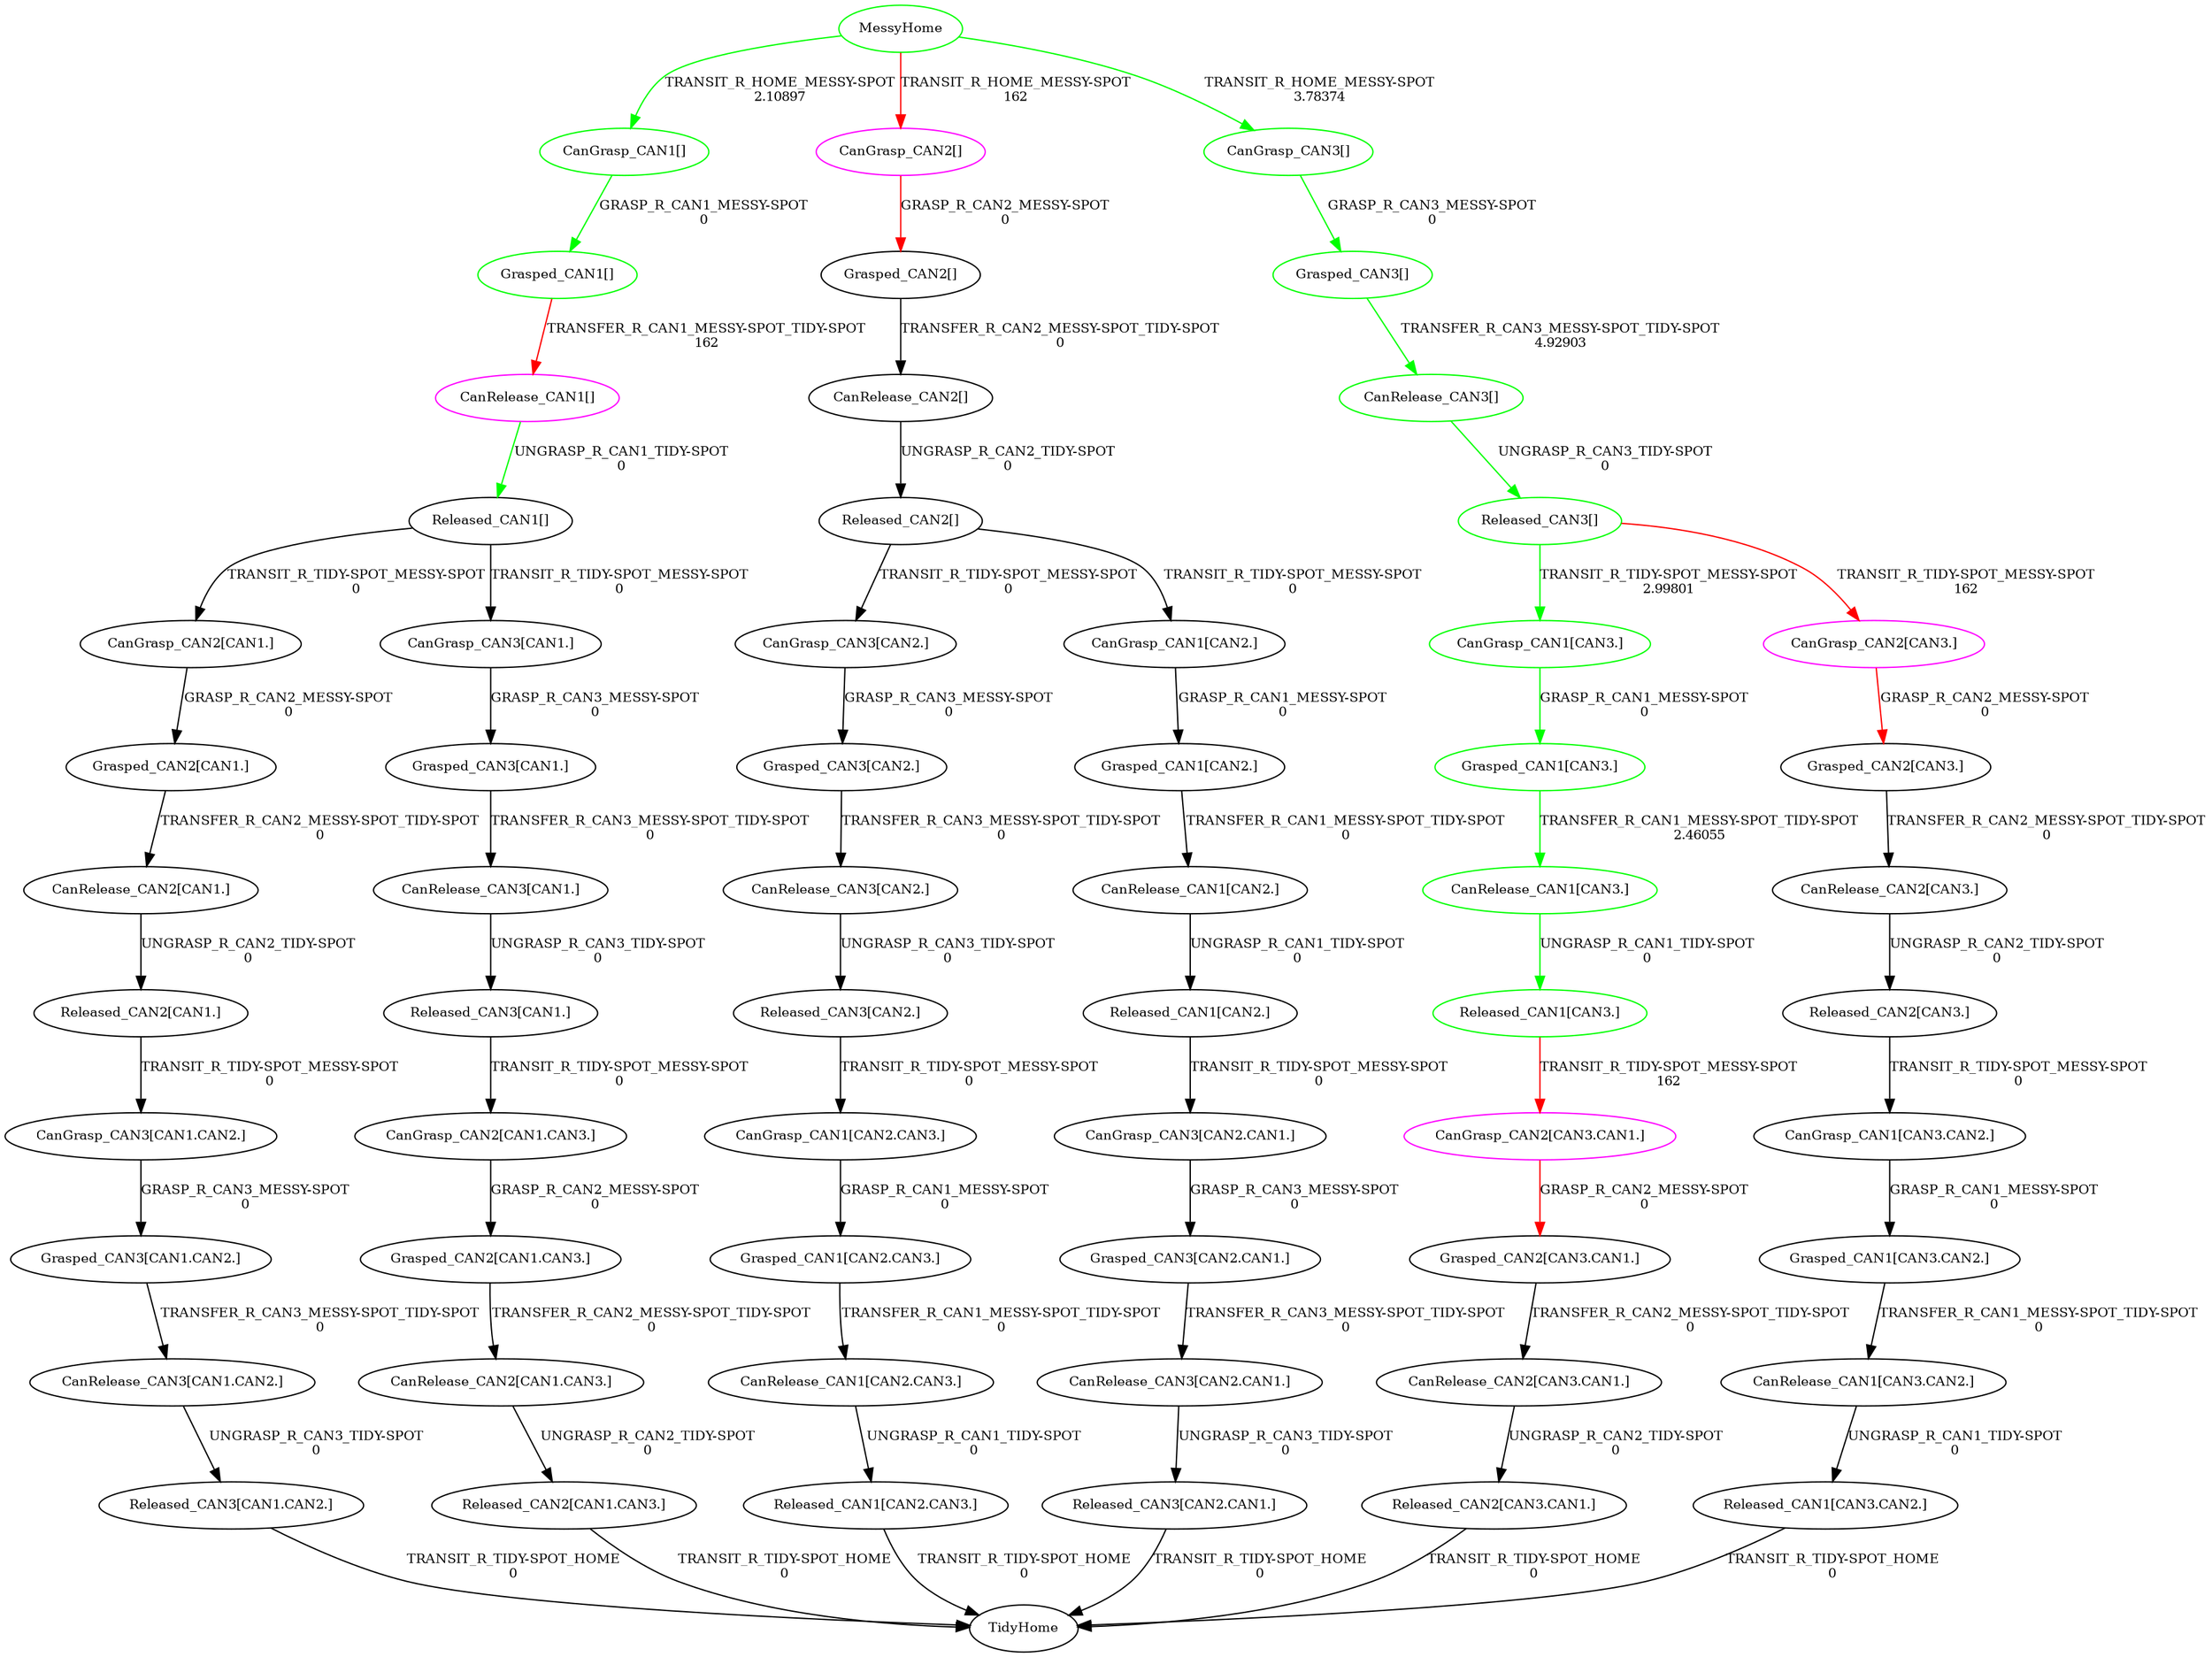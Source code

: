 digraph G {
0[label="MessyHome",fontsize="10",color="green"];
1[label="TidyHome",fontsize="10"];
2[label="CanGrasp_CAN1[]",fontsize="10",color="green"];
3[label="Grasped_CAN1[]",fontsize="10",color="green"];
4[label="CanRelease_CAN1[]",fontsize="10",color="magenta"];
5[label="Released_CAN1[]",fontsize="10"];
6[label="CanGrasp_CAN2[CAN1.]",fontsize="10"];
7[label="Grasped_CAN2[CAN1.]",fontsize="10"];
8[label="CanRelease_CAN2[CAN1.]",fontsize="10"];
9[label="Released_CAN2[CAN1.]",fontsize="10"];
10[label="CanGrasp_CAN3[CAN1.CAN2.]",fontsize="10"];
11[label="Grasped_CAN3[CAN1.CAN2.]",fontsize="10"];
12[label="CanRelease_CAN3[CAN1.CAN2.]",fontsize="10"];
13[label="Released_CAN3[CAN1.CAN2.]",fontsize="10"];
14[label="CanGrasp_CAN3[CAN1.]",fontsize="10"];
15[label="Grasped_CAN3[CAN1.]",fontsize="10"];
16[label="CanRelease_CAN3[CAN1.]",fontsize="10"];
17[label="Released_CAN3[CAN1.]",fontsize="10"];
18[label="CanGrasp_CAN2[CAN1.CAN3.]",fontsize="10"];
19[label="Grasped_CAN2[CAN1.CAN3.]",fontsize="10"];
20[label="CanRelease_CAN2[CAN1.CAN3.]",fontsize="10"];
21[label="Released_CAN2[CAN1.CAN3.]",fontsize="10"];
22[label="CanGrasp_CAN2[]",fontsize="10",color="magenta"];
23[label="Grasped_CAN2[]",fontsize="10"];
24[label="CanRelease_CAN2[]",fontsize="10"];
25[label="Released_CAN2[]",fontsize="10"];
26[label="CanGrasp_CAN3[CAN2.]",fontsize="10"];
27[label="Grasped_CAN3[CAN2.]",fontsize="10"];
28[label="CanRelease_CAN3[CAN2.]",fontsize="10"];
29[label="Released_CAN3[CAN2.]",fontsize="10"];
30[label="CanGrasp_CAN1[CAN2.CAN3.]",fontsize="10"];
31[label="Grasped_CAN1[CAN2.CAN3.]",fontsize="10"];
32[label="CanRelease_CAN1[CAN2.CAN3.]",fontsize="10"];
33[label="Released_CAN1[CAN2.CAN3.]",fontsize="10"];
34[label="CanGrasp_CAN1[CAN2.]",fontsize="10"];
35[label="Grasped_CAN1[CAN2.]",fontsize="10"];
36[label="CanRelease_CAN1[CAN2.]",fontsize="10"];
37[label="Released_CAN1[CAN2.]",fontsize="10"];
38[label="CanGrasp_CAN3[CAN2.CAN1.]",fontsize="10"];
39[label="Grasped_CAN3[CAN2.CAN1.]",fontsize="10"];
40[label="CanRelease_CAN3[CAN2.CAN1.]",fontsize="10"];
41[label="Released_CAN3[CAN2.CAN1.]",fontsize="10"];
42[label="CanGrasp_CAN3[]",fontsize="10",color="green"];
43[label="Grasped_CAN3[]",fontsize="10",color="green"];
44[label="CanRelease_CAN3[]",fontsize="10",color="green"];
45[label="Released_CAN3[]",fontsize="10",color="green"];
46[label="CanGrasp_CAN1[CAN3.]",fontsize="10",color="green"];
47[label="Grasped_CAN1[CAN3.]",fontsize="10",color="green"];
48[label="CanRelease_CAN1[CAN3.]",fontsize="10",color="green"];
49[label="Released_CAN1[CAN3.]",fontsize="10",color="green"];
50[label="CanGrasp_CAN2[CAN3.CAN1.]",fontsize="10",color="magenta"];
51[label="Grasped_CAN2[CAN3.CAN1.]",fontsize="10"];
52[label="CanRelease_CAN2[CAN3.CAN1.]",fontsize="10"];
53[label="Released_CAN2[CAN3.CAN1.]",fontsize="10"];
54[label="CanGrasp_CAN2[CAN3.]",fontsize="10",color="magenta"];
55[label="Grasped_CAN2[CAN3.]",fontsize="10"];
56[label="CanRelease_CAN2[CAN3.]",fontsize="10"];
57[label="Released_CAN2[CAN3.]",fontsize="10"];
58[label="CanGrasp_CAN1[CAN3.CAN2.]",fontsize="10"];
59[label="Grasped_CAN1[CAN3.CAN2.]",fontsize="10"];
60[label="CanRelease_CAN1[CAN3.CAN2.]",fontsize="10"];
61[label="Released_CAN1[CAN3.CAN2.]",fontsize="10"];
0->2 [label="TRANSIT_R_HOME_MESSY-SPOT\n2.10897",fontsize="10",color="green"];
2->3 [label="GRASP_R_CAN1_MESSY-SPOT\n0",fontsize="10",color="green"];
3->4 [label="TRANSFER_R_CAN1_MESSY-SPOT_TIDY-SPOT\n162",fontsize="10",color="red"];
4->5 [label="UNGRASP_R_CAN1_TIDY-SPOT\n0",fontsize="10",color="green"];
5->6 [label="TRANSIT_R_TIDY-SPOT_MESSY-SPOT\n0",fontsize="10"];
6->7 [label="GRASP_R_CAN2_MESSY-SPOT\n0",fontsize="10"];
7->8 [label="TRANSFER_R_CAN2_MESSY-SPOT_TIDY-SPOT\n0",fontsize="10"];
8->9 [label="UNGRASP_R_CAN2_TIDY-SPOT\n0",fontsize="10"];
9->10 [label="TRANSIT_R_TIDY-SPOT_MESSY-SPOT\n0",fontsize="10"];
10->11 [label="GRASP_R_CAN3_MESSY-SPOT\n0",fontsize="10"];
11->12 [label="TRANSFER_R_CAN3_MESSY-SPOT_TIDY-SPOT\n0",fontsize="10"];
12->13 [label="UNGRASP_R_CAN3_TIDY-SPOT\n0",fontsize="10"];
13->1 [label="TRANSIT_R_TIDY-SPOT_HOME\n0",fontsize="10"];
5->14 [label="TRANSIT_R_TIDY-SPOT_MESSY-SPOT\n0",fontsize="10"];
14->15 [label="GRASP_R_CAN3_MESSY-SPOT\n0",fontsize="10"];
15->16 [label="TRANSFER_R_CAN3_MESSY-SPOT_TIDY-SPOT\n0",fontsize="10"];
16->17 [label="UNGRASP_R_CAN3_TIDY-SPOT\n0",fontsize="10"];
17->18 [label="TRANSIT_R_TIDY-SPOT_MESSY-SPOT\n0",fontsize="10"];
18->19 [label="GRASP_R_CAN2_MESSY-SPOT\n0",fontsize="10"];
19->20 [label="TRANSFER_R_CAN2_MESSY-SPOT_TIDY-SPOT\n0",fontsize="10"];
20->21 [label="UNGRASP_R_CAN2_TIDY-SPOT\n0",fontsize="10"];
21->1 [label="TRANSIT_R_TIDY-SPOT_HOME\n0",fontsize="10"];
0->22 [label="TRANSIT_R_HOME_MESSY-SPOT\n162",fontsize="10",color="red"];
22->23 [label="GRASP_R_CAN2_MESSY-SPOT\n0",fontsize="10",color="red"];
23->24 [label="TRANSFER_R_CAN2_MESSY-SPOT_TIDY-SPOT\n0",fontsize="10"];
24->25 [label="UNGRASP_R_CAN2_TIDY-SPOT\n0",fontsize="10"];
25->26 [label="TRANSIT_R_TIDY-SPOT_MESSY-SPOT\n0",fontsize="10"];
26->27 [label="GRASP_R_CAN3_MESSY-SPOT\n0",fontsize="10"];
27->28 [label="TRANSFER_R_CAN3_MESSY-SPOT_TIDY-SPOT\n0",fontsize="10"];
28->29 [label="UNGRASP_R_CAN3_TIDY-SPOT\n0",fontsize="10"];
29->30 [label="TRANSIT_R_TIDY-SPOT_MESSY-SPOT\n0",fontsize="10"];
30->31 [label="GRASP_R_CAN1_MESSY-SPOT\n0",fontsize="10"];
31->32 [label="TRANSFER_R_CAN1_MESSY-SPOT_TIDY-SPOT\n0",fontsize="10"];
32->33 [label="UNGRASP_R_CAN1_TIDY-SPOT\n0",fontsize="10"];
33->1 [label="TRANSIT_R_TIDY-SPOT_HOME\n0",fontsize="10"];
25->34 [label="TRANSIT_R_TIDY-SPOT_MESSY-SPOT\n0",fontsize="10"];
34->35 [label="GRASP_R_CAN1_MESSY-SPOT\n0",fontsize="10"];
35->36 [label="TRANSFER_R_CAN1_MESSY-SPOT_TIDY-SPOT\n0",fontsize="10"];
36->37 [label="UNGRASP_R_CAN1_TIDY-SPOT\n0",fontsize="10"];
37->38 [label="TRANSIT_R_TIDY-SPOT_MESSY-SPOT\n0",fontsize="10"];
38->39 [label="GRASP_R_CAN3_MESSY-SPOT\n0",fontsize="10"];
39->40 [label="TRANSFER_R_CAN3_MESSY-SPOT_TIDY-SPOT\n0",fontsize="10"];
40->41 [label="UNGRASP_R_CAN3_TIDY-SPOT\n0",fontsize="10"];
41->1 [label="TRANSIT_R_TIDY-SPOT_HOME\n0",fontsize="10"];
0->42 [label="TRANSIT_R_HOME_MESSY-SPOT\n3.78374",fontsize="10",color="green"];
42->43 [label="GRASP_R_CAN3_MESSY-SPOT\n0",fontsize="10",color="green"];
43->44 [label="TRANSFER_R_CAN3_MESSY-SPOT_TIDY-SPOT\n4.92903",fontsize="10",color="green"];
44->45 [label="UNGRASP_R_CAN3_TIDY-SPOT\n0",fontsize="10",color="green"];
45->46 [label="TRANSIT_R_TIDY-SPOT_MESSY-SPOT\n2.99801",fontsize="10",color="green"];
46->47 [label="GRASP_R_CAN1_MESSY-SPOT\n0",fontsize="10",color="green"];
47->48 [label="TRANSFER_R_CAN1_MESSY-SPOT_TIDY-SPOT\n2.46055",fontsize="10",color="green"];
48->49 [label="UNGRASP_R_CAN1_TIDY-SPOT\n0",fontsize="10",color="green"];
49->50 [label="TRANSIT_R_TIDY-SPOT_MESSY-SPOT\n162",fontsize="10",color="red"];
50->51 [label="GRASP_R_CAN2_MESSY-SPOT\n0",fontsize="10",color="red"];
51->52 [label="TRANSFER_R_CAN2_MESSY-SPOT_TIDY-SPOT\n0",fontsize="10"];
52->53 [label="UNGRASP_R_CAN2_TIDY-SPOT\n0",fontsize="10"];
53->1 [label="TRANSIT_R_TIDY-SPOT_HOME\n0",fontsize="10"];
45->54 [label="TRANSIT_R_TIDY-SPOT_MESSY-SPOT\n162",fontsize="10",color="red"];
54->55 [label="GRASP_R_CAN2_MESSY-SPOT\n0",fontsize="10",color="red"];
55->56 [label="TRANSFER_R_CAN2_MESSY-SPOT_TIDY-SPOT\n0",fontsize="10"];
56->57 [label="UNGRASP_R_CAN2_TIDY-SPOT\n0",fontsize="10"];
57->58 [label="TRANSIT_R_TIDY-SPOT_MESSY-SPOT\n0",fontsize="10"];
58->59 [label="GRASP_R_CAN1_MESSY-SPOT\n0",fontsize="10"];
59->60 [label="TRANSFER_R_CAN1_MESSY-SPOT_TIDY-SPOT\n0",fontsize="10"];
60->61 [label="UNGRASP_R_CAN1_TIDY-SPOT\n0",fontsize="10"];
61->1 [label="TRANSIT_R_TIDY-SPOT_HOME\n0",fontsize="10"];
}
